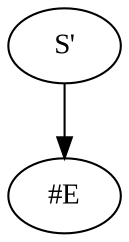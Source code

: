 digraph {
node [fontname="Times New Roman, SimSun"]
graph [dpi=300]
29 [label="S'"];
29->65524;
65524 [label="#E"];

}
